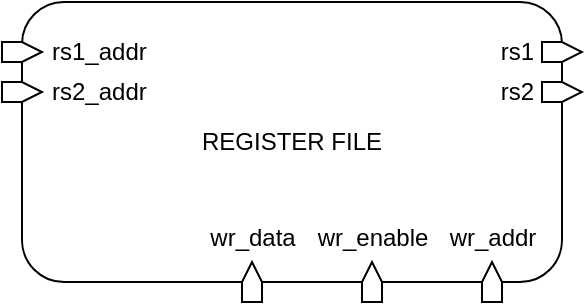<mxfile>
    <diagram id="1vv_f-jinX2XEglZCbWs" name="Page-1">
        <mxGraphModel dx="797" dy="831" grid="1" gridSize="10" guides="1" tooltips="1" connect="1" arrows="1" fold="1" page="1" pageScale="1" pageWidth="850" pageHeight="1100" math="0" shadow="0">
            <root>
                <mxCell id="0"/>
                <mxCell id="1" parent="0"/>
                <mxCell id="2" value="" style="group" vertex="1" connectable="0" parent="1">
                    <mxGeometry x="1130" y="475" width="290" height="150" as="geometry"/>
                </mxCell>
                <mxCell id="3" value="REGISTER FILE" style="rounded=1;whiteSpace=wrap;html=1;movable=1;resizable=1;rotatable=1;deletable=1;editable=1;locked=0;connectable=1;" vertex="1" parent="2">
                    <mxGeometry x="10" width="270" height="140" as="geometry"/>
                </mxCell>
                <mxCell id="4" value="&lt;div&gt;rs1_addr&lt;/div&gt;" style="html=1;shadow=0;dashed=0;align=left;verticalAlign=middle;shape=mxgraph.arrows2.arrow;dy=0;dx=10;notch=0;labelPosition=right;verticalLabelPosition=middle;spacing=5;movable=1;resizable=1;rotatable=1;deletable=1;editable=1;locked=0;connectable=1;" vertex="1" parent="2">
                    <mxGeometry y="20" width="20" height="10" as="geometry"/>
                </mxCell>
                <mxCell id="5" value="rs2_addr" style="html=1;shadow=0;dashed=0;align=left;verticalAlign=middle;shape=mxgraph.arrows2.arrow;dy=0;dx=10;notch=0;labelPosition=right;verticalLabelPosition=middle;spacing=5;movable=1;resizable=1;rotatable=1;deletable=1;editable=1;locked=0;connectable=1;" vertex="1" parent="2">
                    <mxGeometry y="40" width="20" height="10" as="geometry"/>
                </mxCell>
                <mxCell id="6" value="wr_addr" style="html=1;shadow=0;dashed=0;align=center;verticalAlign=bottom;shape=mxgraph.arrows2.arrow;dy=0;dx=10;notch=0;labelPosition=center;verticalLabelPosition=top;spacing=5;direction=north;movable=1;resizable=1;rotatable=1;deletable=1;editable=1;locked=0;connectable=1;" vertex="1" parent="2">
                    <mxGeometry x="240" y="130" width="10" height="20" as="geometry"/>
                </mxCell>
                <mxCell id="7" value="wr_enable" style="html=1;shadow=0;dashed=0;align=center;verticalAlign=bottom;shape=mxgraph.arrows2.arrow;dy=0;dx=10;notch=0;labelPosition=center;verticalLabelPosition=top;spacing=5;direction=north;movable=1;resizable=1;rotatable=1;deletable=1;editable=1;locked=0;connectable=1;" vertex="1" parent="2">
                    <mxGeometry x="180" y="130" width="10" height="20" as="geometry"/>
                </mxCell>
                <mxCell id="8" value="&lt;div&gt;wr_data&lt;/div&gt;" style="html=1;shadow=0;dashed=0;align=center;verticalAlign=bottom;shape=mxgraph.arrows2.arrow;dy=0;dx=10;notch=0;labelPosition=center;verticalLabelPosition=top;spacing=5;direction=north;movable=1;resizable=1;rotatable=1;deletable=1;editable=1;locked=0;connectable=1;" vertex="1" parent="2">
                    <mxGeometry x="120" y="130" width="10" height="20" as="geometry"/>
                </mxCell>
                <mxCell id="9" value="&lt;div&gt;rs1&lt;/div&gt;" style="html=1;shadow=0;dashed=0;align=right;verticalAlign=middle;shape=mxgraph.arrows2.arrow;dy=0;dx=10;notch=0;labelPosition=left;verticalLabelPosition=middle;spacing=5;movable=1;resizable=1;rotatable=1;deletable=1;editable=1;locked=0;connectable=1;" vertex="1" parent="2">
                    <mxGeometry x="270" y="20" width="20" height="10" as="geometry"/>
                </mxCell>
                <mxCell id="10" value="&lt;div&gt;rs2&lt;/div&gt;" style="html=1;shadow=0;dashed=0;align=right;verticalAlign=middle;shape=mxgraph.arrows2.arrow;dy=0;dx=10;notch=0;labelPosition=left;verticalLabelPosition=middle;spacing=5;movable=1;resizable=1;rotatable=1;deletable=1;editable=1;locked=0;connectable=1;" vertex="1" parent="2">
                    <mxGeometry x="270" y="40" width="20" height="10" as="geometry"/>
                </mxCell>
            </root>
        </mxGraphModel>
    </diagram>
</mxfile>